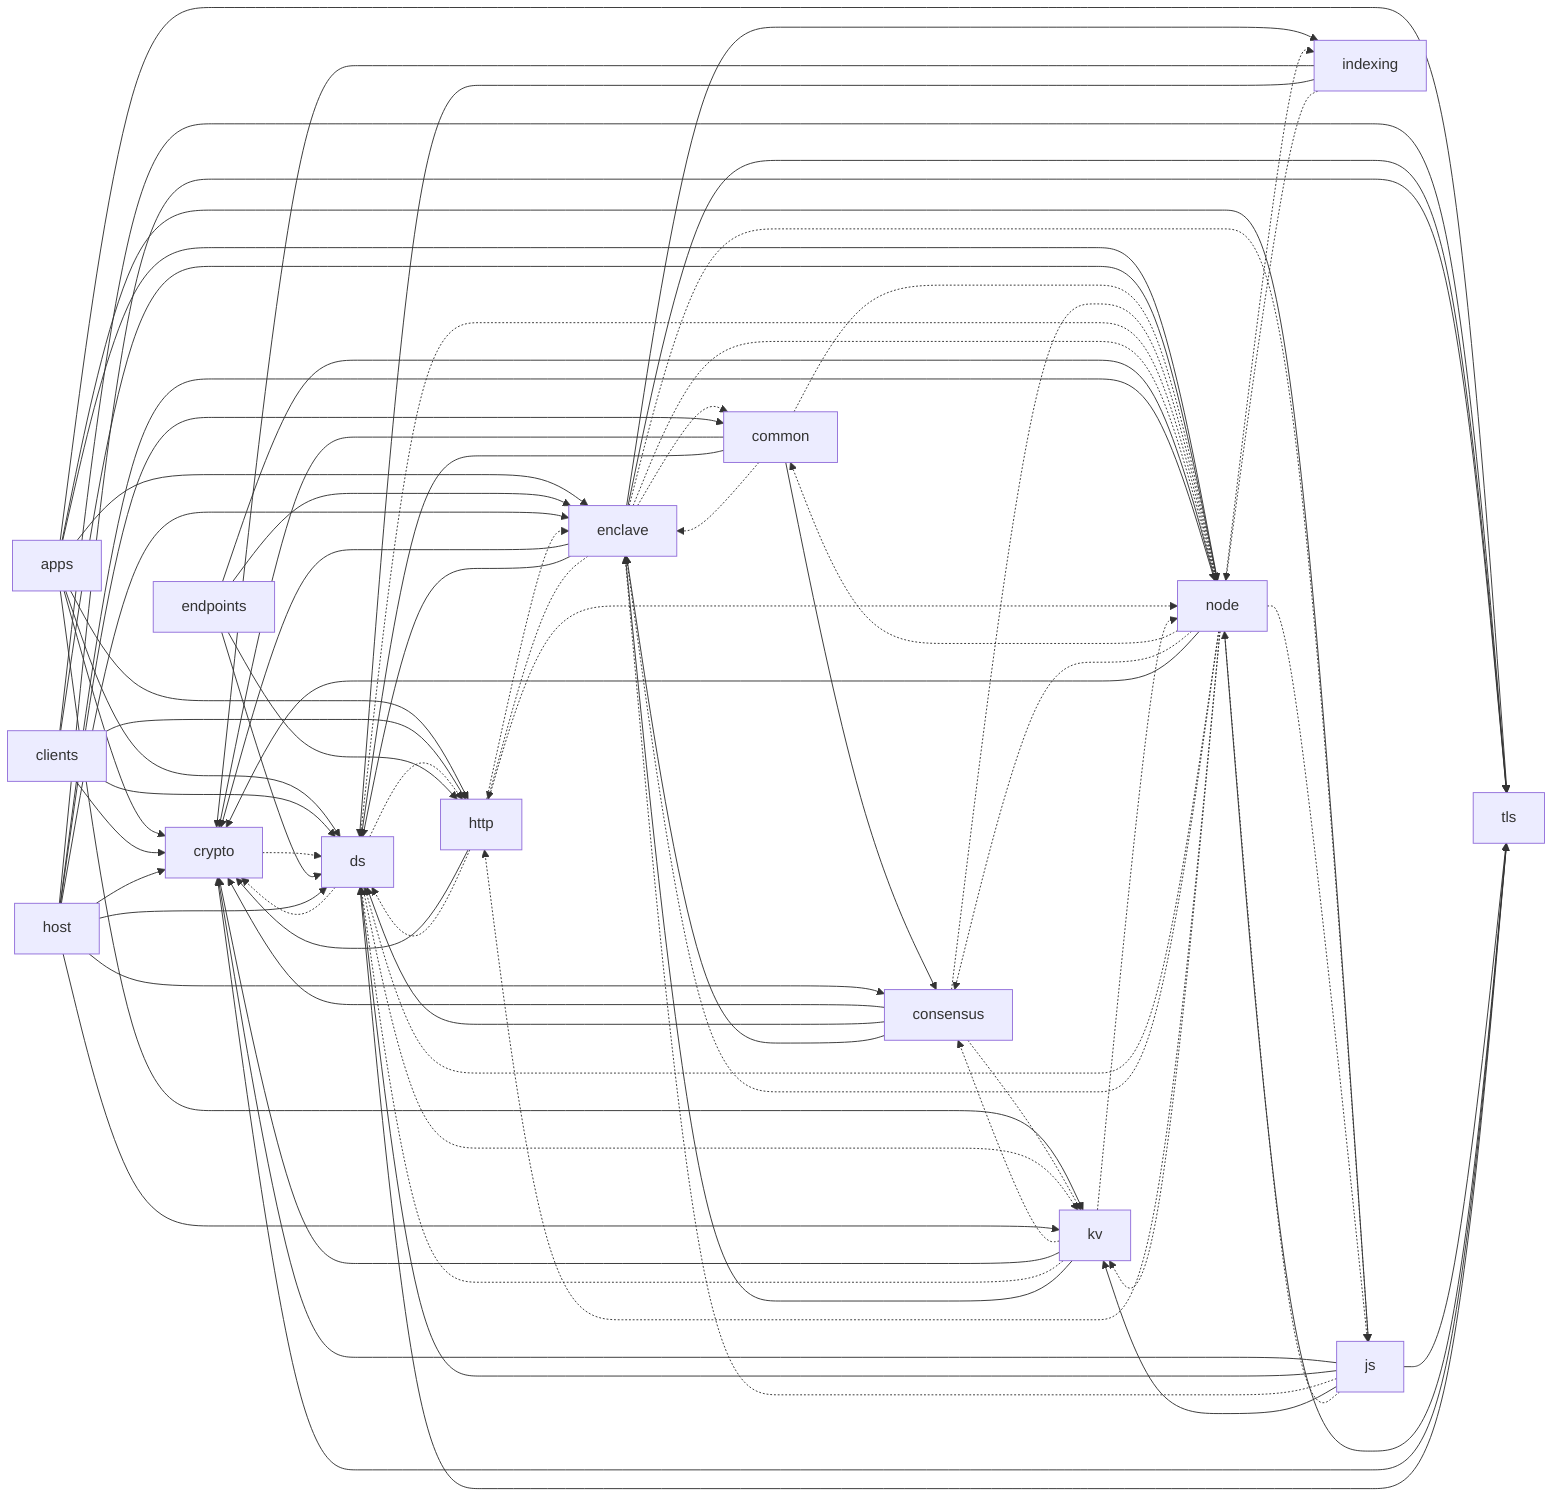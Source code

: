graph LR
    apps --> crypto
    apps --> ds
    apps --> enclave
    apps --> http
    apps --> js
    apps --> kv
    apps --> node
    apps --> tls
    clients --> crypto
    clients --> ds
    clients --> http
    clients --> node
    clients --> tls
    common --> consensus
    common --> crypto
    common --> ds
    common -.-> enclave
    common -.-> node
    consensus --> crypto
    consensus --> ds
    consensus --> enclave
    consensus -.-> kv
    consensus -.-> node
    crypto -.-> ds
    ds -.-> crypto
    ds -.-> http
    ds -.-> kv
    ds -.-> node
    enclave -.-> common
    enclave --> crypto
    enclave --> ds
    enclave -.-> http
    enclave --> indexing
    enclave -.-> js
    enclave -.-> node
    enclave --> tls
    endpoints --> ds
    endpoints --> enclave
    endpoints --> http
    endpoints --> node
    host --> common
    host --> consensus
    host --> crypto
    host --> ds
    host --> enclave
    host --> kv
    host --> node
    host --> tls
    http --> crypto
    http -.-> ds
    http -.-> enclave
    http -.-> node
    indexing --> crypto
    indexing --> ds
    indexing -.-> node
    js --> crypto
    js --> ds
    js -.-> enclave
    js --> kv
    js -.-> node
    js --> tls
    kv -.-> consensus
    kv --> crypto
    kv -.-> ds
    kv --> enclave
    kv -.-> node
    node -.-> common
    node -.-> consensus
    node --> crypto
    node -.-> ds
    node -.-> enclave
    node -.-> http
    node -.-> indexing
    node -.-> js
    node -.-> kv
    node --> tls
    tls --> crypto
    tls --> ds